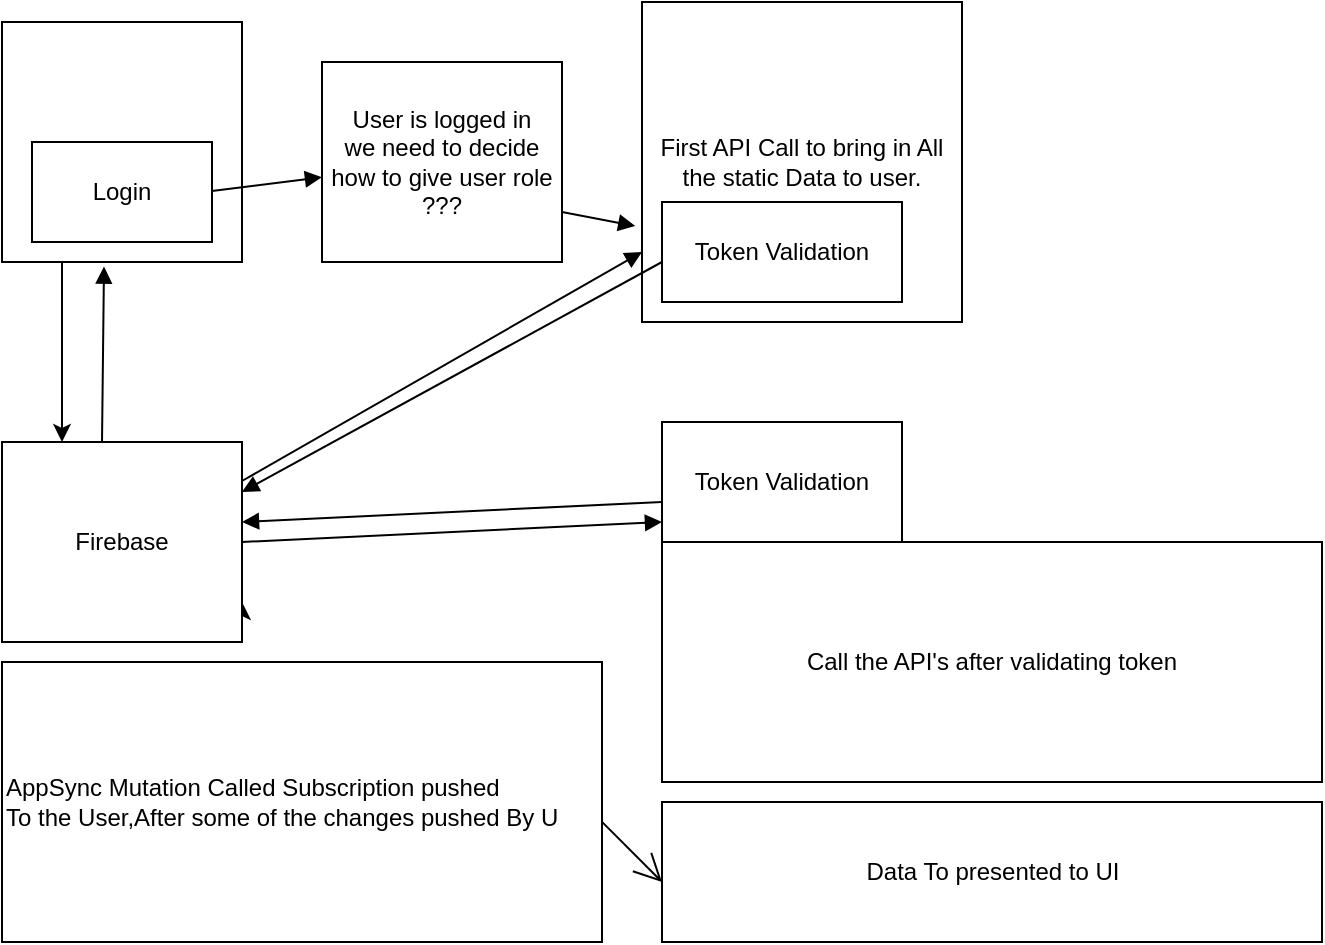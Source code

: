 <mxfile version="13.11.0" type="github">
  <diagram id="uTP9PkT_Jwd2vVlTlYW-" name="Page-1">
    <mxGraphModel dx="782" dy="441" grid="1" gridSize="10" guides="1" tooltips="1" connect="1" arrows="1" fold="1" page="1" pageScale="1" pageWidth="850" pageHeight="1100" math="0" shadow="0">
      <root>
        <mxCell id="0" />
        <mxCell id="1" parent="0" />
        <mxCell id="Kf90I4hfLMeEe0j35QIc-6" style="edgeStyle=orthogonalEdgeStyle;rounded=0;orthogonalLoop=1;jettySize=auto;html=1;exitX=0.25;exitY=1;exitDx=0;exitDy=0;entryX=0.25;entryY=0;entryDx=0;entryDy=0;" parent="1" source="Kf90I4hfLMeEe0j35QIc-1" target="Kf90I4hfLMeEe0j35QIc-2" edge="1">
          <mxGeometry relative="1" as="geometry" />
        </mxCell>
        <mxCell id="Kf90I4hfLMeEe0j35QIc-1" value="" style="rounded=0;whiteSpace=wrap;html=1;" parent="1" vertex="1">
          <mxGeometry x="40" y="80" width="120" height="120" as="geometry" />
        </mxCell>
        <mxCell id="Kf90I4hfLMeEe0j35QIc-20" style="edgeStyle=orthogonalEdgeStyle;rounded=0;orthogonalLoop=1;jettySize=auto;html=1;exitX=0.933;exitY=1;exitDx=0;exitDy=0;exitPerimeter=0;" parent="1" source="Kf90I4hfLMeEe0j35QIc-2" edge="1">
          <mxGeometry relative="1" as="geometry">
            <mxPoint x="160" y="370" as="targetPoint" />
          </mxGeometry>
        </mxCell>
        <mxCell id="Kf90I4hfLMeEe0j35QIc-2" value="Firebase" style="rounded=0;whiteSpace=wrap;html=1;" parent="1" vertex="1">
          <mxGeometry x="40" y="290" width="120" height="100" as="geometry" />
        </mxCell>
        <mxCell id="Kf90I4hfLMeEe0j35QIc-3" value="Login" style="rounded=0;whiteSpace=wrap;html=1;" parent="1" vertex="1">
          <mxGeometry x="55" y="140" width="90" height="50" as="geometry" />
        </mxCell>
        <mxCell id="Kf90I4hfLMeEe0j35QIc-7" value="" style="endArrow=block;endFill=1;endSize=6;html=1;" parent="1" target="Kf90I4hfLMeEe0j35QIc-9" edge="1">
          <mxGeometry width="100" relative="1" as="geometry">
            <mxPoint x="145" y="164.5" as="sourcePoint" />
            <mxPoint x="245" y="164.5" as="targetPoint" />
          </mxGeometry>
        </mxCell>
        <mxCell id="Kf90I4hfLMeEe0j35QIc-8" value="" style="endArrow=block;endFill=1;endSize=6;html=1;entryX=0.425;entryY=1.019;entryDx=0;entryDy=0;entryPerimeter=0;" parent="1" target="Kf90I4hfLMeEe0j35QIc-1" edge="1">
          <mxGeometry width="100" relative="1" as="geometry">
            <mxPoint x="90" y="290" as="sourcePoint" />
            <mxPoint x="190" y="290" as="targetPoint" />
          </mxGeometry>
        </mxCell>
        <mxCell id="Kf90I4hfLMeEe0j35QIc-9" value="User is logged in &lt;br&gt;we need to decide how to give user role&lt;br&gt;???" style="rounded=0;whiteSpace=wrap;html=1;" parent="1" vertex="1">
          <mxGeometry x="200" y="100" width="120" height="100" as="geometry" />
        </mxCell>
        <mxCell id="Kf90I4hfLMeEe0j35QIc-10" value="First API Call to bring in All the static Data to user.&lt;br&gt;" style="whiteSpace=wrap;html=1;aspect=fixed;" parent="1" vertex="1">
          <mxGeometry x="360" y="70" width="160" height="160" as="geometry" />
        </mxCell>
        <mxCell id="Kf90I4hfLMeEe0j35QIc-12" value="&lt;div&gt;Call the API&#39;s after validating token &lt;/div&gt;" style="rounded=0;whiteSpace=wrap;html=1;" parent="1" vertex="1">
          <mxGeometry x="370" y="340" width="330" height="120" as="geometry" />
        </mxCell>
        <mxCell id="Kf90I4hfLMeEe0j35QIc-13" value="Token Validation" style="rounded=0;whiteSpace=wrap;html=1;" parent="1" vertex="1">
          <mxGeometry x="370" y="170" width="120" height="50" as="geometry" />
        </mxCell>
        <mxCell id="Kf90I4hfLMeEe0j35QIc-14" value="Token Validation" style="rounded=0;whiteSpace=wrap;html=1;" parent="1" vertex="1">
          <mxGeometry x="370" y="280" width="120" height="60" as="geometry" />
        </mxCell>
        <mxCell id="Kf90I4hfLMeEe0j35QIc-15" value="" style="endArrow=block;endFill=1;endSize=6;html=1;entryX=1;entryY=0.25;entryDx=0;entryDy=0;" parent="1" target="Kf90I4hfLMeEe0j35QIc-2" edge="1">
          <mxGeometry width="100" relative="1" as="geometry">
            <mxPoint x="370" y="200" as="sourcePoint" />
            <mxPoint x="450" y="270" as="targetPoint" />
          </mxGeometry>
        </mxCell>
        <mxCell id="Kf90I4hfLMeEe0j35QIc-16" value="" style="endArrow=block;endFill=1;endSize=6;html=1;" parent="1" edge="1">
          <mxGeometry width="100" relative="1" as="geometry">
            <mxPoint x="160" y="309.5" as="sourcePoint" />
            <mxPoint x="360" y="195" as="targetPoint" />
          </mxGeometry>
        </mxCell>
        <mxCell id="Kf90I4hfLMeEe0j35QIc-17" value="" style="endArrow=block;endFill=1;endSize=6;html=1;" parent="1" edge="1">
          <mxGeometry width="100" relative="1" as="geometry">
            <mxPoint x="370" y="320" as="sourcePoint" />
            <mxPoint x="160" y="330" as="targetPoint" />
          </mxGeometry>
        </mxCell>
        <mxCell id="Kf90I4hfLMeEe0j35QIc-18" value="" style="endArrow=block;endFill=1;endSize=6;html=1;" parent="1" edge="1">
          <mxGeometry width="100" relative="1" as="geometry">
            <mxPoint x="160" y="340" as="sourcePoint" />
            <mxPoint x="370" y="330" as="targetPoint" />
          </mxGeometry>
        </mxCell>
        <mxCell id="Kf90I4hfLMeEe0j35QIc-21" value="" style="endArrow=block;endFill=1;endSize=6;html=1;exitX=1;exitY=0.75;exitDx=0;exitDy=0;entryX=-0.021;entryY=0.7;entryDx=0;entryDy=0;entryPerimeter=0;" parent="1" source="Kf90I4hfLMeEe0j35QIc-9" target="Kf90I4hfLMeEe0j35QIc-10" edge="1">
          <mxGeometry width="100" relative="1" as="geometry">
            <mxPoint x="350" y="230" as="sourcePoint" />
            <mxPoint x="450" y="230" as="targetPoint" />
          </mxGeometry>
        </mxCell>
        <mxCell id="Kf90I4hfLMeEe0j35QIc-22" value="AppSync Mutation Called Subscription pushed&lt;br&gt;To the User,After some of the changes pushed By U" style="verticalLabelPosition=middle;verticalAlign=middle;html=1;shape=mxgraph.basic.rect;fillColor2=none;strokeWidth=1;size=20;indent=5;labelPosition=center;align=left;" parent="1" vertex="1">
          <mxGeometry x="40" y="400" width="300" height="140" as="geometry" />
        </mxCell>
        <mxCell id="Kf90I4hfLMeEe0j35QIc-23" value="Data To presented to UI" style="verticalLabelPosition=middle;verticalAlign=middle;html=1;shape=mxgraph.basic.rect;fillColor2=none;strokeWidth=1;size=20;indent=5;labelPosition=center;align=center;" parent="1" vertex="1">
          <mxGeometry x="370" y="470" width="330" height="70" as="geometry" />
        </mxCell>
        <mxCell id="Kf90I4hfLMeEe0j35QIc-24" value="" style="endArrow=open;endFill=1;endSize=12;html=1;exitX=1;exitY=0.571;exitDx=0;exitDy=0;exitPerimeter=0;" parent="1" source="Kf90I4hfLMeEe0j35QIc-22" edge="1">
          <mxGeometry width="160" relative="1" as="geometry">
            <mxPoint x="210" y="510" as="sourcePoint" />
            <mxPoint x="370" y="510" as="targetPoint" />
          </mxGeometry>
        </mxCell>
      </root>
    </mxGraphModel>
  </diagram>
</mxfile>
